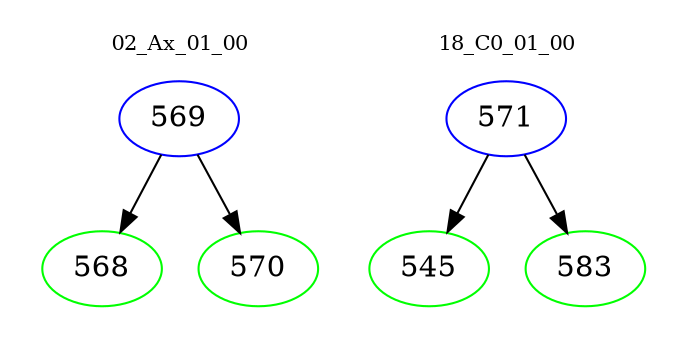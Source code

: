 digraph{
subgraph cluster_0 {
color = white
label = "02_Ax_01_00";
fontsize=10;
T0_569 [label="569", color="blue"]
T0_569 -> T0_568 [color="black"]
T0_568 [label="568", color="green"]
T0_569 -> T0_570 [color="black"]
T0_570 [label="570", color="green"]
}
subgraph cluster_1 {
color = white
label = "18_C0_01_00";
fontsize=10;
T1_571 [label="571", color="blue"]
T1_571 -> T1_545 [color="black"]
T1_545 [label="545", color="green"]
T1_571 -> T1_583 [color="black"]
T1_583 [label="583", color="green"]
}
}
